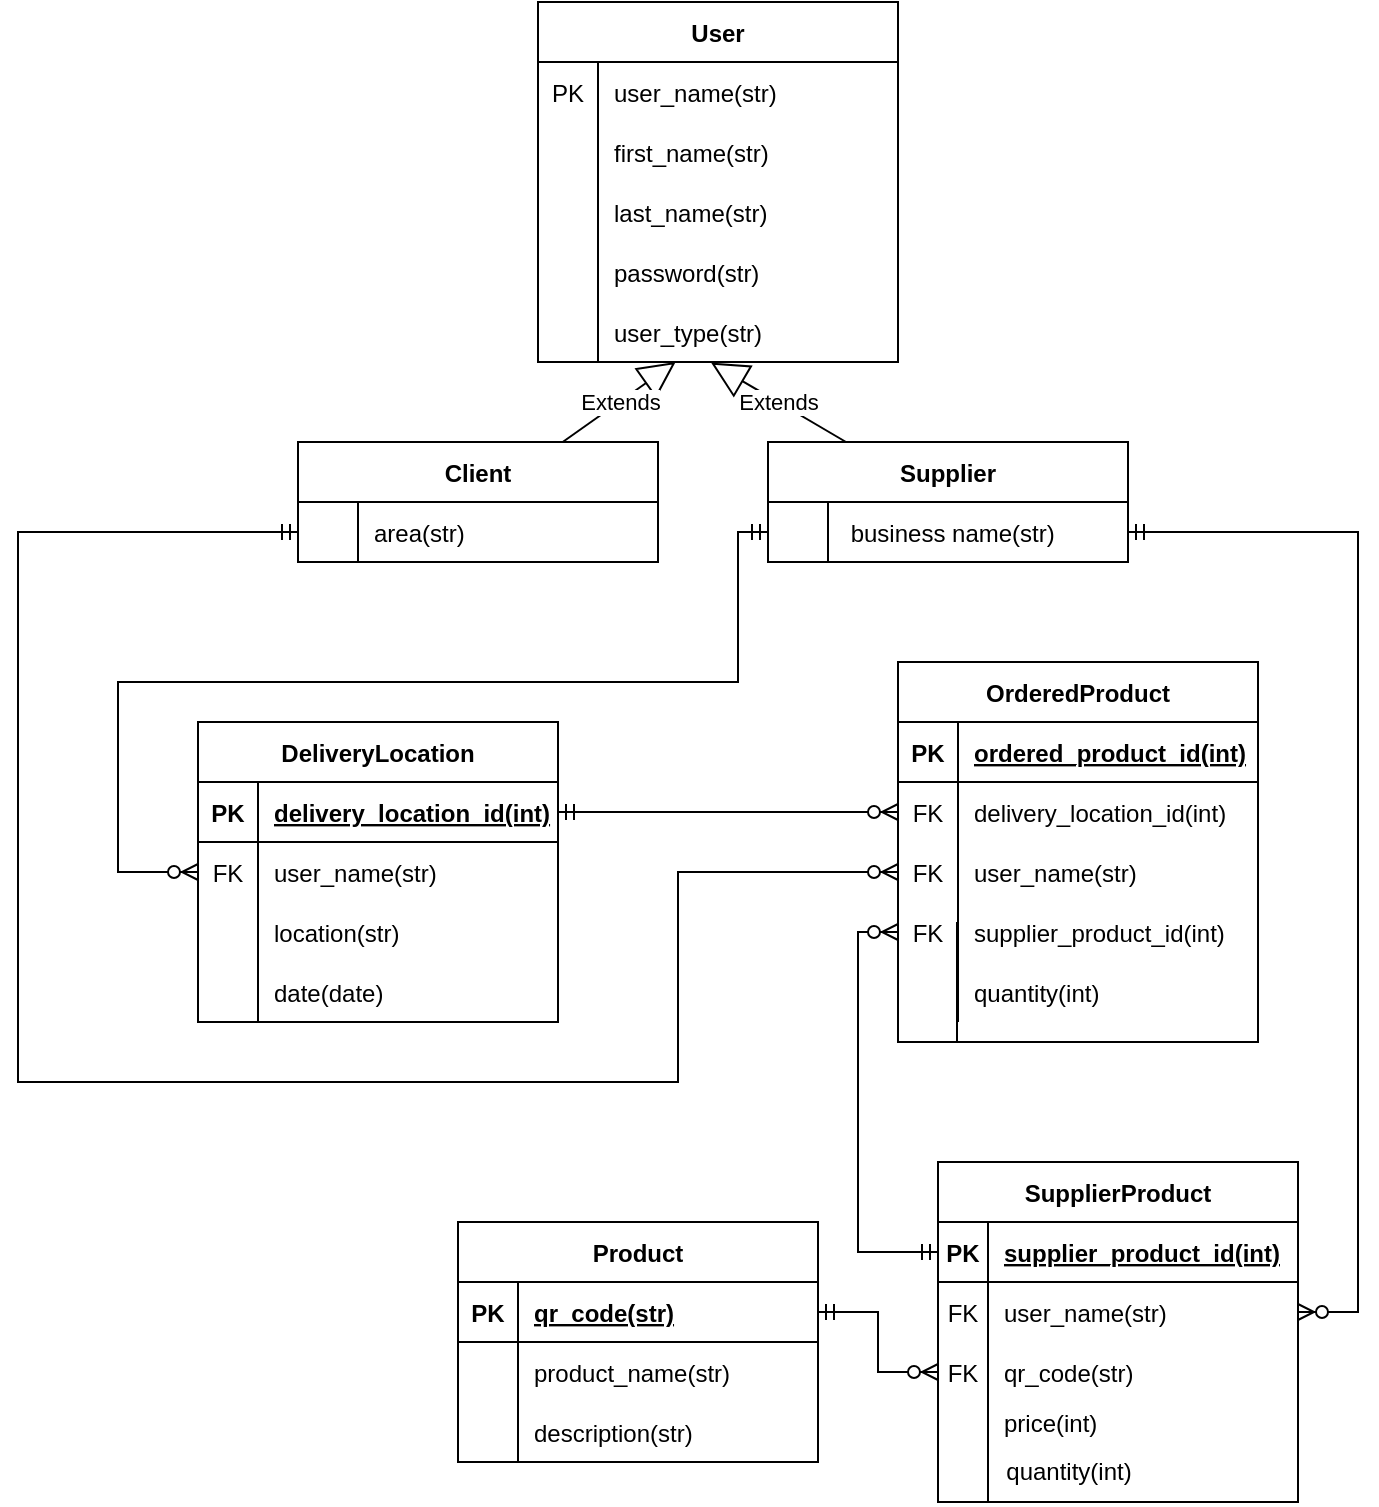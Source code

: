 <mxfile version="20.6.0" type="device"><diagram id="C5RBs43oDa-KdzZeNtuy" name="Page-1"><mxGraphModel dx="1422" dy="737" grid="1" gridSize="10" guides="1" tooltips="1" connect="1" arrows="1" fold="1" page="1" pageScale="1" pageWidth="827" pageHeight="1169" math="0" shadow="0"><root><mxCell id="WIyWlLk6GJQsqaUBKTNV-0"/><mxCell id="WIyWlLk6GJQsqaUBKTNV-1" parent="WIyWlLk6GJQsqaUBKTNV-0"/><mxCell id="vsFPfROxvA9wgRquK9QL-87" value="Product" style="shape=table;startSize=30;container=1;collapsible=1;childLayout=tableLayout;fixedRows=1;rowLines=0;fontStyle=1;align=center;resizeLast=1;" parent="WIyWlLk6GJQsqaUBKTNV-1" vertex="1"><mxGeometry x="340" y="770" width="180" height="120" as="geometry"/></mxCell><mxCell id="vsFPfROxvA9wgRquK9QL-88" value="" style="shape=tableRow;horizontal=0;startSize=0;swimlaneHead=0;swimlaneBody=0;fillColor=none;collapsible=0;dropTarget=0;points=[[0,0.5],[1,0.5]];portConstraint=eastwest;top=0;left=0;right=0;bottom=1;" parent="vsFPfROxvA9wgRquK9QL-87" vertex="1"><mxGeometry y="30" width="180" height="30" as="geometry"/></mxCell><mxCell id="vsFPfROxvA9wgRquK9QL-89" value="PK" style="shape=partialRectangle;connectable=0;fillColor=none;top=0;left=0;bottom=0;right=0;fontStyle=1;overflow=hidden;" parent="vsFPfROxvA9wgRquK9QL-88" vertex="1"><mxGeometry width="30" height="30" as="geometry"><mxRectangle width="30" height="30" as="alternateBounds"/></mxGeometry></mxCell><mxCell id="vsFPfROxvA9wgRquK9QL-90" value="qr_code(str)" style="shape=partialRectangle;connectable=0;fillColor=none;top=0;left=0;bottom=0;right=0;align=left;spacingLeft=6;fontStyle=5;overflow=hidden;" parent="vsFPfROxvA9wgRquK9QL-88" vertex="1"><mxGeometry x="30" width="150" height="30" as="geometry"><mxRectangle width="150" height="30" as="alternateBounds"/></mxGeometry></mxCell><mxCell id="vsFPfROxvA9wgRquK9QL-91" value="" style="shape=tableRow;horizontal=0;startSize=0;swimlaneHead=0;swimlaneBody=0;fillColor=none;collapsible=0;dropTarget=0;points=[[0,0.5],[1,0.5]];portConstraint=eastwest;top=0;left=0;right=0;bottom=0;" parent="vsFPfROxvA9wgRquK9QL-87" vertex="1"><mxGeometry y="60" width="180" height="30" as="geometry"/></mxCell><mxCell id="vsFPfROxvA9wgRquK9QL-92" value="" style="shape=partialRectangle;connectable=0;fillColor=none;top=0;left=0;bottom=0;right=0;editable=1;overflow=hidden;" parent="vsFPfROxvA9wgRquK9QL-91" vertex="1"><mxGeometry width="30" height="30" as="geometry"><mxRectangle width="30" height="30" as="alternateBounds"/></mxGeometry></mxCell><mxCell id="vsFPfROxvA9wgRquK9QL-93" value="product_name(str)" style="shape=partialRectangle;connectable=0;fillColor=none;top=0;left=0;bottom=0;right=0;align=left;spacingLeft=6;overflow=hidden;" parent="vsFPfROxvA9wgRquK9QL-91" vertex="1"><mxGeometry x="30" width="150" height="30" as="geometry"><mxRectangle width="150" height="30" as="alternateBounds"/></mxGeometry></mxCell><mxCell id="vsFPfROxvA9wgRquK9QL-94" value="" style="shape=tableRow;horizontal=0;startSize=0;swimlaneHead=0;swimlaneBody=0;fillColor=none;collapsible=0;dropTarget=0;points=[[0,0.5],[1,0.5]];portConstraint=eastwest;top=0;left=0;right=0;bottom=0;" parent="vsFPfROxvA9wgRquK9QL-87" vertex="1"><mxGeometry y="90" width="180" height="30" as="geometry"/></mxCell><mxCell id="vsFPfROxvA9wgRquK9QL-95" value="" style="shape=partialRectangle;connectable=0;fillColor=none;top=0;left=0;bottom=0;right=0;editable=1;overflow=hidden;" parent="vsFPfROxvA9wgRquK9QL-94" vertex="1"><mxGeometry width="30" height="30" as="geometry"><mxRectangle width="30" height="30" as="alternateBounds"/></mxGeometry></mxCell><mxCell id="vsFPfROxvA9wgRquK9QL-96" value="description(str)" style="shape=partialRectangle;connectable=0;fillColor=none;top=0;left=0;bottom=0;right=0;align=left;spacingLeft=6;overflow=hidden;" parent="vsFPfROxvA9wgRquK9QL-94" vertex="1"><mxGeometry x="30" width="150" height="30" as="geometry"><mxRectangle width="150" height="30" as="alternateBounds"/></mxGeometry></mxCell><mxCell id="vsFPfROxvA9wgRquK9QL-97" value="Client" style="shape=table;startSize=30;container=1;collapsible=1;childLayout=tableLayout;fixedRows=1;rowLines=0;fontStyle=1;align=center;resizeLast=1;" parent="WIyWlLk6GJQsqaUBKTNV-1" vertex="1"><mxGeometry x="260" y="380" width="180" height="60" as="geometry"/></mxCell><mxCell id="vsFPfROxvA9wgRquK9QL-98" value="" style="shape=tableRow;horizontal=0;startSize=0;swimlaneHead=0;swimlaneBody=0;fillColor=none;collapsible=0;dropTarget=0;points=[[0,0.5],[1,0.5]];portConstraint=eastwest;top=0;left=0;right=0;bottom=0;" parent="vsFPfROxvA9wgRquK9QL-97" vertex="1"><mxGeometry y="30" width="180" height="30" as="geometry"/></mxCell><mxCell id="vsFPfROxvA9wgRquK9QL-99" value="" style="shape=partialRectangle;connectable=0;fillColor=none;top=0;left=0;bottom=0;right=0;editable=1;overflow=hidden;" parent="vsFPfROxvA9wgRquK9QL-98" vertex="1"><mxGeometry width="30" height="30" as="geometry"><mxRectangle width="30" height="30" as="alternateBounds"/></mxGeometry></mxCell><mxCell id="vsFPfROxvA9wgRquK9QL-100" value="area(str)" style="shape=partialRectangle;connectable=0;fillColor=none;top=0;left=0;bottom=0;right=0;align=left;spacingLeft=6;overflow=hidden;" parent="vsFPfROxvA9wgRquK9QL-98" vertex="1"><mxGeometry x="30" width="150" height="30" as="geometry"><mxRectangle width="150" height="30" as="alternateBounds"/></mxGeometry></mxCell><mxCell id="vsFPfROxvA9wgRquK9QL-101" value="SupplierProduct" style="shape=table;startSize=30;container=1;collapsible=1;childLayout=tableLayout;fixedRows=1;rowLines=0;fontStyle=1;align=center;resizeLast=1;" parent="WIyWlLk6GJQsqaUBKTNV-1" vertex="1"><mxGeometry x="580" y="740" width="180" height="170" as="geometry"/></mxCell><mxCell id="vsFPfROxvA9wgRquK9QL-102" value="" style="shape=tableRow;horizontal=0;startSize=0;swimlaneHead=0;swimlaneBody=0;fillColor=none;collapsible=0;dropTarget=0;points=[[0,0.5],[1,0.5]];portConstraint=eastwest;top=0;left=0;right=0;bottom=1;" parent="vsFPfROxvA9wgRquK9QL-101" vertex="1"><mxGeometry y="30" width="180" height="30" as="geometry"/></mxCell><mxCell id="vsFPfROxvA9wgRquK9QL-103" value="PK" style="shape=partialRectangle;connectable=0;fillColor=none;top=0;left=0;bottom=0;right=0;fontStyle=1;overflow=hidden;" parent="vsFPfROxvA9wgRquK9QL-102" vertex="1"><mxGeometry width="25" height="30" as="geometry"><mxRectangle width="25" height="30" as="alternateBounds"/></mxGeometry></mxCell><mxCell id="vsFPfROxvA9wgRquK9QL-104" value="supplier_product_id(int)" style="shape=partialRectangle;connectable=0;fillColor=none;top=0;left=0;bottom=0;right=0;align=left;spacingLeft=6;fontStyle=5;overflow=hidden;" parent="vsFPfROxvA9wgRquK9QL-102" vertex="1"><mxGeometry x="25" width="155" height="30" as="geometry"><mxRectangle width="155" height="30" as="alternateBounds"/></mxGeometry></mxCell><mxCell id="vsFPfROxvA9wgRquK9QL-105" value="" style="shape=tableRow;horizontal=0;startSize=0;swimlaneHead=0;swimlaneBody=0;fillColor=none;collapsible=0;dropTarget=0;points=[[0,0.5],[1,0.5]];portConstraint=eastwest;top=0;left=0;right=0;bottom=0;" parent="vsFPfROxvA9wgRquK9QL-101" vertex="1"><mxGeometry y="60" width="180" height="30" as="geometry"/></mxCell><mxCell id="vsFPfROxvA9wgRquK9QL-106" value="FK" style="shape=partialRectangle;connectable=0;fillColor=none;top=0;left=0;bottom=0;right=0;editable=1;overflow=hidden;" parent="vsFPfROxvA9wgRquK9QL-105" vertex="1"><mxGeometry width="25" height="30" as="geometry"><mxRectangle width="25" height="30" as="alternateBounds"/></mxGeometry></mxCell><mxCell id="vsFPfROxvA9wgRquK9QL-107" value="user_name(str)" style="shape=partialRectangle;connectable=0;fillColor=none;top=0;left=0;bottom=0;right=0;align=left;spacingLeft=6;overflow=hidden;" parent="vsFPfROxvA9wgRquK9QL-105" vertex="1"><mxGeometry x="25" width="155" height="30" as="geometry"><mxRectangle width="155" height="30" as="alternateBounds"/></mxGeometry></mxCell><mxCell id="vsFPfROxvA9wgRquK9QL-108" value="" style="shape=tableRow;horizontal=0;startSize=0;swimlaneHead=0;swimlaneBody=0;fillColor=none;collapsible=0;dropTarget=0;points=[[0,0.5],[1,0.5]];portConstraint=eastwest;top=0;left=0;right=0;bottom=0;" parent="vsFPfROxvA9wgRquK9QL-101" vertex="1"><mxGeometry y="90" width="180" height="30" as="geometry"/></mxCell><mxCell id="vsFPfROxvA9wgRquK9QL-109" value="FK" style="shape=partialRectangle;connectable=0;fillColor=none;top=0;left=0;bottom=0;right=0;editable=1;overflow=hidden;" parent="vsFPfROxvA9wgRquK9QL-108" vertex="1"><mxGeometry width="25" height="30" as="geometry"><mxRectangle width="25" height="30" as="alternateBounds"/></mxGeometry></mxCell><mxCell id="vsFPfROxvA9wgRquK9QL-110" value="qr_code(str)" style="shape=partialRectangle;connectable=0;fillColor=none;top=0;left=0;bottom=0;right=0;align=left;spacingLeft=6;overflow=hidden;" parent="vsFPfROxvA9wgRquK9QL-108" vertex="1"><mxGeometry x="25" width="155" height="30" as="geometry"><mxRectangle width="155" height="30" as="alternateBounds"/></mxGeometry></mxCell><mxCell id="vsFPfROxvA9wgRquK9QL-111" value="" style="shape=tableRow;horizontal=0;startSize=0;swimlaneHead=0;swimlaneBody=0;fillColor=none;collapsible=0;dropTarget=0;points=[[0,0.5],[1,0.5]];portConstraint=eastwest;top=0;left=0;right=0;bottom=0;" parent="vsFPfROxvA9wgRquK9QL-101" vertex="1"><mxGeometry y="120" width="180" height="20" as="geometry"/></mxCell><mxCell id="vsFPfROxvA9wgRquK9QL-112" value="" style="shape=partialRectangle;connectable=0;fillColor=none;top=0;left=0;bottom=0;right=0;editable=1;overflow=hidden;" parent="vsFPfROxvA9wgRquK9QL-111" vertex="1"><mxGeometry width="25" height="20" as="geometry"><mxRectangle width="25" height="20" as="alternateBounds"/></mxGeometry></mxCell><mxCell id="vsFPfROxvA9wgRquK9QL-113" value="price(int)" style="shape=partialRectangle;connectable=0;fillColor=none;top=0;left=0;bottom=0;right=0;align=left;spacingLeft=6;overflow=hidden;" parent="vsFPfROxvA9wgRquK9QL-111" vertex="1"><mxGeometry x="25" width="155" height="20" as="geometry"><mxRectangle width="155" height="20" as="alternateBounds"/></mxGeometry></mxCell><mxCell id="vsFPfROxvA9wgRquK9QL-114" value="DeliveryLocation" style="shape=table;startSize=30;container=1;collapsible=1;childLayout=tableLayout;fixedRows=1;rowLines=0;fontStyle=1;align=center;resizeLast=1;" parent="WIyWlLk6GJQsqaUBKTNV-1" vertex="1"><mxGeometry x="210" y="520" width="180" height="150" as="geometry"/></mxCell><mxCell id="vsFPfROxvA9wgRquK9QL-115" value="" style="shape=tableRow;horizontal=0;startSize=0;swimlaneHead=0;swimlaneBody=0;fillColor=none;collapsible=0;dropTarget=0;points=[[0,0.5],[1,0.5]];portConstraint=eastwest;top=0;left=0;right=0;bottom=1;" parent="vsFPfROxvA9wgRquK9QL-114" vertex="1"><mxGeometry y="30" width="180" height="30" as="geometry"/></mxCell><mxCell id="vsFPfROxvA9wgRquK9QL-116" value="PK" style="shape=partialRectangle;connectable=0;fillColor=none;top=0;left=0;bottom=0;right=0;fontStyle=1;overflow=hidden;" parent="vsFPfROxvA9wgRquK9QL-115" vertex="1"><mxGeometry width="30" height="30" as="geometry"><mxRectangle width="30" height="30" as="alternateBounds"/></mxGeometry></mxCell><mxCell id="vsFPfROxvA9wgRquK9QL-117" value="delivery_location_id(int)" style="shape=partialRectangle;connectable=0;fillColor=none;top=0;left=0;bottom=0;right=0;align=left;spacingLeft=6;fontStyle=5;overflow=hidden;" parent="vsFPfROxvA9wgRquK9QL-115" vertex="1"><mxGeometry x="30" width="150" height="30" as="geometry"><mxRectangle width="150" height="30" as="alternateBounds"/></mxGeometry></mxCell><mxCell id="vsFPfROxvA9wgRquK9QL-118" value="" style="shape=tableRow;horizontal=0;startSize=0;swimlaneHead=0;swimlaneBody=0;fillColor=none;collapsible=0;dropTarget=0;points=[[0,0.5],[1,0.5]];portConstraint=eastwest;top=0;left=0;right=0;bottom=0;" parent="vsFPfROxvA9wgRquK9QL-114" vertex="1"><mxGeometry y="60" width="180" height="30" as="geometry"/></mxCell><mxCell id="vsFPfROxvA9wgRquK9QL-119" value="FK" style="shape=partialRectangle;connectable=0;fillColor=none;top=0;left=0;bottom=0;right=0;editable=1;overflow=hidden;" parent="vsFPfROxvA9wgRquK9QL-118" vertex="1"><mxGeometry width="30" height="30" as="geometry"><mxRectangle width="30" height="30" as="alternateBounds"/></mxGeometry></mxCell><mxCell id="vsFPfROxvA9wgRquK9QL-120" value="user_name(str)" style="shape=partialRectangle;connectable=0;fillColor=none;top=0;left=0;bottom=0;right=0;align=left;spacingLeft=6;overflow=hidden;" parent="vsFPfROxvA9wgRquK9QL-118" vertex="1"><mxGeometry x="30" width="150" height="30" as="geometry"><mxRectangle width="150" height="30" as="alternateBounds"/></mxGeometry></mxCell><mxCell id="vsFPfROxvA9wgRquK9QL-121" value="" style="shape=tableRow;horizontal=0;startSize=0;swimlaneHead=0;swimlaneBody=0;fillColor=none;collapsible=0;dropTarget=0;points=[[0,0.5],[1,0.5]];portConstraint=eastwest;top=0;left=0;right=0;bottom=0;" parent="vsFPfROxvA9wgRquK9QL-114" vertex="1"><mxGeometry y="90" width="180" height="30" as="geometry"/></mxCell><mxCell id="vsFPfROxvA9wgRquK9QL-122" value="" style="shape=partialRectangle;connectable=0;fillColor=none;top=0;left=0;bottom=0;right=0;editable=1;overflow=hidden;" parent="vsFPfROxvA9wgRquK9QL-121" vertex="1"><mxGeometry width="30" height="30" as="geometry"><mxRectangle width="30" height="30" as="alternateBounds"/></mxGeometry></mxCell><mxCell id="vsFPfROxvA9wgRquK9QL-123" value="location(str)" style="shape=partialRectangle;connectable=0;fillColor=none;top=0;left=0;bottom=0;right=0;align=left;spacingLeft=6;overflow=hidden;" parent="vsFPfROxvA9wgRquK9QL-121" vertex="1"><mxGeometry x="30" width="150" height="30" as="geometry"><mxRectangle width="150" height="30" as="alternateBounds"/></mxGeometry></mxCell><mxCell id="vsFPfROxvA9wgRquK9QL-124" value="" style="shape=tableRow;horizontal=0;startSize=0;swimlaneHead=0;swimlaneBody=0;fillColor=none;collapsible=0;dropTarget=0;points=[[0,0.5],[1,0.5]];portConstraint=eastwest;top=0;left=0;right=0;bottom=0;" parent="vsFPfROxvA9wgRquK9QL-114" vertex="1"><mxGeometry y="120" width="180" height="30" as="geometry"/></mxCell><mxCell id="vsFPfROxvA9wgRquK9QL-125" value="" style="shape=partialRectangle;connectable=0;fillColor=none;top=0;left=0;bottom=0;right=0;editable=1;overflow=hidden;" parent="vsFPfROxvA9wgRquK9QL-124" vertex="1"><mxGeometry width="30" height="30" as="geometry"><mxRectangle width="30" height="30" as="alternateBounds"/></mxGeometry></mxCell><mxCell id="vsFPfROxvA9wgRquK9QL-126" value="date(date)" style="shape=partialRectangle;connectable=0;fillColor=none;top=0;left=0;bottom=0;right=0;align=left;spacingLeft=6;overflow=hidden;" parent="vsFPfROxvA9wgRquK9QL-124" vertex="1"><mxGeometry x="30" width="150" height="30" as="geometry"><mxRectangle width="150" height="30" as="alternateBounds"/></mxGeometry></mxCell><mxCell id="vsFPfROxvA9wgRquK9QL-127" value="OrderedProduct" style="shape=table;startSize=30;container=1;collapsible=1;childLayout=tableLayout;fixedRows=1;rowLines=0;fontStyle=1;align=center;resizeLast=1;" parent="WIyWlLk6GJQsqaUBKTNV-1" vertex="1"><mxGeometry x="560" y="490" width="180" height="190" as="geometry"/></mxCell><mxCell id="vsFPfROxvA9wgRquK9QL-128" value="" style="shape=tableRow;horizontal=0;startSize=0;swimlaneHead=0;swimlaneBody=0;fillColor=none;collapsible=0;dropTarget=0;points=[[0,0.5],[1,0.5]];portConstraint=eastwest;top=0;left=0;right=0;bottom=1;" parent="vsFPfROxvA9wgRquK9QL-127" vertex="1"><mxGeometry y="30" width="180" height="30" as="geometry"/></mxCell><mxCell id="vsFPfROxvA9wgRquK9QL-129" value="PK" style="shape=partialRectangle;connectable=0;fillColor=none;top=0;left=0;bottom=0;right=0;fontStyle=1;overflow=hidden;" parent="vsFPfROxvA9wgRquK9QL-128" vertex="1"><mxGeometry width="30" height="30" as="geometry"><mxRectangle width="30" height="30" as="alternateBounds"/></mxGeometry></mxCell><mxCell id="vsFPfROxvA9wgRquK9QL-130" value="ordered_product_id(int)" style="shape=partialRectangle;connectable=0;fillColor=none;top=0;left=0;bottom=0;right=0;align=left;spacingLeft=6;fontStyle=5;overflow=hidden;" parent="vsFPfROxvA9wgRquK9QL-128" vertex="1"><mxGeometry x="30" width="150" height="30" as="geometry"><mxRectangle width="150" height="30" as="alternateBounds"/></mxGeometry></mxCell><mxCell id="vsFPfROxvA9wgRquK9QL-131" value="" style="shape=tableRow;horizontal=0;startSize=0;swimlaneHead=0;swimlaneBody=0;fillColor=none;collapsible=0;dropTarget=0;points=[[0,0.5],[1,0.5]];portConstraint=eastwest;top=0;left=0;right=0;bottom=0;" parent="vsFPfROxvA9wgRquK9QL-127" vertex="1"><mxGeometry y="60" width="180" height="30" as="geometry"/></mxCell><mxCell id="vsFPfROxvA9wgRquK9QL-132" value="FK" style="shape=partialRectangle;connectable=0;fillColor=none;top=0;left=0;bottom=0;right=0;editable=1;overflow=hidden;" parent="vsFPfROxvA9wgRquK9QL-131" vertex="1"><mxGeometry width="30" height="30" as="geometry"><mxRectangle width="30" height="30" as="alternateBounds"/></mxGeometry></mxCell><mxCell id="vsFPfROxvA9wgRquK9QL-133" value="delivery_location_id(int)" style="shape=partialRectangle;connectable=0;fillColor=none;top=0;left=0;bottom=0;right=0;align=left;spacingLeft=6;overflow=hidden;" parent="vsFPfROxvA9wgRquK9QL-131" vertex="1"><mxGeometry x="30" width="150" height="30" as="geometry"><mxRectangle width="150" height="30" as="alternateBounds"/></mxGeometry></mxCell><mxCell id="vsFPfROxvA9wgRquK9QL-134" value="" style="shape=tableRow;horizontal=0;startSize=0;swimlaneHead=0;swimlaneBody=0;fillColor=none;collapsible=0;dropTarget=0;points=[[0,0.5],[1,0.5]];portConstraint=eastwest;top=0;left=0;right=0;bottom=0;" parent="vsFPfROxvA9wgRquK9QL-127" vertex="1"><mxGeometry y="90" width="180" height="30" as="geometry"/></mxCell><mxCell id="vsFPfROxvA9wgRquK9QL-135" value="FK" style="shape=partialRectangle;connectable=0;fillColor=none;top=0;left=0;bottom=0;right=0;editable=1;overflow=hidden;" parent="vsFPfROxvA9wgRquK9QL-134" vertex="1"><mxGeometry width="30" height="30" as="geometry"><mxRectangle width="30" height="30" as="alternateBounds"/></mxGeometry></mxCell><mxCell id="vsFPfROxvA9wgRquK9QL-136" value="user_name(str)" style="shape=partialRectangle;connectable=0;fillColor=none;top=0;left=0;bottom=0;right=0;align=left;spacingLeft=6;overflow=hidden;" parent="vsFPfROxvA9wgRquK9QL-134" vertex="1"><mxGeometry x="30" width="150" height="30" as="geometry"><mxRectangle width="150" height="30" as="alternateBounds"/></mxGeometry></mxCell><mxCell id="vsFPfROxvA9wgRquK9QL-137" value="" style="shape=tableRow;horizontal=0;startSize=0;swimlaneHead=0;swimlaneBody=0;fillColor=none;collapsible=0;dropTarget=0;points=[[0,0.5],[1,0.5]];portConstraint=eastwest;top=0;left=0;right=0;bottom=0;" parent="vsFPfROxvA9wgRquK9QL-127" vertex="1"><mxGeometry y="120" width="180" height="30" as="geometry"/></mxCell><mxCell id="vsFPfROxvA9wgRquK9QL-138" value="FK" style="shape=partialRectangle;connectable=0;fillColor=none;top=0;left=0;bottom=0;right=0;editable=1;overflow=hidden;" parent="vsFPfROxvA9wgRquK9QL-137" vertex="1"><mxGeometry width="30" height="30" as="geometry"><mxRectangle width="30" height="30" as="alternateBounds"/></mxGeometry></mxCell><mxCell id="vsFPfROxvA9wgRquK9QL-139" value="supplier_product_id(int)" style="shape=partialRectangle;connectable=0;fillColor=none;top=0;left=0;bottom=0;right=0;align=left;spacingLeft=6;overflow=hidden;" parent="vsFPfROxvA9wgRquK9QL-137" vertex="1"><mxGeometry x="30" width="150" height="30" as="geometry"><mxRectangle width="150" height="30" as="alternateBounds"/></mxGeometry></mxCell><mxCell id="vsFPfROxvA9wgRquK9QL-140" value="" style="shape=tableRow;horizontal=0;startSize=0;swimlaneHead=0;swimlaneBody=0;fillColor=none;collapsible=0;dropTarget=0;points=[[0,0.5],[1,0.5]];portConstraint=eastwest;top=0;left=0;right=0;bottom=0;" parent="vsFPfROxvA9wgRquK9QL-127" vertex="1"><mxGeometry y="150" width="180" height="30" as="geometry"/></mxCell><mxCell id="vsFPfROxvA9wgRquK9QL-141" value="" style="shape=partialRectangle;connectable=0;fillColor=none;top=0;left=0;bottom=0;right=0;editable=1;overflow=hidden;" parent="vsFPfROxvA9wgRquK9QL-140" vertex="1"><mxGeometry width="30" height="30" as="geometry"><mxRectangle width="30" height="30" as="alternateBounds"/></mxGeometry></mxCell><mxCell id="vsFPfROxvA9wgRquK9QL-142" value="quantity(int)" style="shape=partialRectangle;connectable=0;fillColor=none;top=0;left=0;bottom=0;right=0;align=left;spacingLeft=6;overflow=hidden;" parent="vsFPfROxvA9wgRquK9QL-140" vertex="1"><mxGeometry x="30" width="150" height="30" as="geometry"><mxRectangle width="150" height="30" as="alternateBounds"/></mxGeometry></mxCell><mxCell id="vsFPfROxvA9wgRquK9QL-143" value="quantity(int)" style="text;html=1;align=center;verticalAlign=middle;resizable=0;points=[];autosize=1;strokeColor=none;fillColor=none;" parent="WIyWlLk6GJQsqaUBKTNV-1" vertex="1"><mxGeometry x="600" y="880" width="90" height="30" as="geometry"/></mxCell><mxCell id="vsFPfROxvA9wgRquK9QL-144" value="" style="fontSize=12;html=1;endArrow=ERzeroToMany;startArrow=ERmandOne;rounded=0;exitX=1;exitY=0.5;exitDx=0;exitDy=0;entryX=0;entryY=0.5;entryDx=0;entryDy=0;" parent="WIyWlLk6GJQsqaUBKTNV-1" source="vsFPfROxvA9wgRquK9QL-115" target="vsFPfROxvA9wgRquK9QL-131" edge="1"><mxGeometry width="100" height="100" relative="1" as="geometry"><mxPoint x="540" y="590" as="sourcePoint"/><mxPoint x="540" y="630" as="targetPoint"/><Array as="points"><mxPoint x="430" y="565"/><mxPoint x="500" y="565"/></Array></mxGeometry></mxCell><mxCell id="vsFPfROxvA9wgRquK9QL-145" value="User" style="shape=table;startSize=30;container=1;collapsible=1;childLayout=tableLayout;fixedRows=1;rowLines=0;fontStyle=1;align=center;resizeLast=1;" parent="WIyWlLk6GJQsqaUBKTNV-1" vertex="1"><mxGeometry x="380" y="160" width="180" height="180" as="geometry"/></mxCell><mxCell id="vsFPfROxvA9wgRquK9QL-146" value="" style="shape=tableRow;horizontal=0;startSize=0;swimlaneHead=0;swimlaneBody=0;fillColor=none;collapsible=0;dropTarget=0;points=[[0,0.5],[1,0.5]];portConstraint=eastwest;top=0;left=0;right=0;bottom=0;" parent="vsFPfROxvA9wgRquK9QL-145" vertex="1"><mxGeometry y="30" width="180" height="30" as="geometry"/></mxCell><mxCell id="vsFPfROxvA9wgRquK9QL-147" value="PK" style="shape=partialRectangle;connectable=0;fillColor=none;top=0;left=0;bottom=0;right=0;editable=1;overflow=hidden;" parent="vsFPfROxvA9wgRquK9QL-146" vertex="1"><mxGeometry width="30" height="30" as="geometry"><mxRectangle width="30" height="30" as="alternateBounds"/></mxGeometry></mxCell><mxCell id="vsFPfROxvA9wgRquK9QL-148" value="user_name(str)" style="shape=partialRectangle;connectable=0;fillColor=none;top=0;left=0;bottom=0;right=0;align=left;spacingLeft=6;overflow=hidden;" parent="vsFPfROxvA9wgRquK9QL-146" vertex="1"><mxGeometry x="30" width="150" height="30" as="geometry"><mxRectangle width="150" height="30" as="alternateBounds"/></mxGeometry></mxCell><mxCell id="vsFPfROxvA9wgRquK9QL-149" value="" style="shape=tableRow;horizontal=0;startSize=0;swimlaneHead=0;swimlaneBody=0;fillColor=none;collapsible=0;dropTarget=0;points=[[0,0.5],[1,0.5]];portConstraint=eastwest;top=0;left=0;right=0;bottom=0;" parent="vsFPfROxvA9wgRquK9QL-145" vertex="1"><mxGeometry y="60" width="180" height="30" as="geometry"/></mxCell><mxCell id="vsFPfROxvA9wgRquK9QL-150" value="" style="shape=partialRectangle;connectable=0;fillColor=none;top=0;left=0;bottom=0;right=0;editable=1;overflow=hidden;" parent="vsFPfROxvA9wgRquK9QL-149" vertex="1"><mxGeometry width="30" height="30" as="geometry"><mxRectangle width="30" height="30" as="alternateBounds"/></mxGeometry></mxCell><mxCell id="vsFPfROxvA9wgRquK9QL-151" value="first_name(str)" style="shape=partialRectangle;connectable=0;fillColor=none;top=0;left=0;bottom=0;right=0;align=left;spacingLeft=6;overflow=hidden;" parent="vsFPfROxvA9wgRquK9QL-149" vertex="1"><mxGeometry x="30" width="150" height="30" as="geometry"><mxRectangle width="150" height="30" as="alternateBounds"/></mxGeometry></mxCell><mxCell id="vsFPfROxvA9wgRquK9QL-152" value="" style="shape=tableRow;horizontal=0;startSize=0;swimlaneHead=0;swimlaneBody=0;fillColor=none;collapsible=0;dropTarget=0;points=[[0,0.5],[1,0.5]];portConstraint=eastwest;top=0;left=0;right=0;bottom=0;" parent="vsFPfROxvA9wgRquK9QL-145" vertex="1"><mxGeometry y="90" width="180" height="30" as="geometry"/></mxCell><mxCell id="vsFPfROxvA9wgRquK9QL-153" value="" style="shape=partialRectangle;connectable=0;fillColor=none;top=0;left=0;bottom=0;right=0;editable=1;overflow=hidden;" parent="vsFPfROxvA9wgRquK9QL-152" vertex="1"><mxGeometry width="30" height="30" as="geometry"><mxRectangle width="30" height="30" as="alternateBounds"/></mxGeometry></mxCell><mxCell id="vsFPfROxvA9wgRquK9QL-154" value="last_name(str)" style="shape=partialRectangle;connectable=0;fillColor=none;top=0;left=0;bottom=0;right=0;align=left;spacingLeft=6;overflow=hidden;" parent="vsFPfROxvA9wgRquK9QL-152" vertex="1"><mxGeometry x="30" width="150" height="30" as="geometry"><mxRectangle width="150" height="30" as="alternateBounds"/></mxGeometry></mxCell><mxCell id="vsFPfROxvA9wgRquK9QL-155" value="" style="shape=tableRow;horizontal=0;startSize=0;swimlaneHead=0;swimlaneBody=0;fillColor=none;collapsible=0;dropTarget=0;points=[[0,0.5],[1,0.5]];portConstraint=eastwest;top=0;left=0;right=0;bottom=0;" parent="vsFPfROxvA9wgRquK9QL-145" vertex="1"><mxGeometry y="120" width="180" height="30" as="geometry"/></mxCell><mxCell id="vsFPfROxvA9wgRquK9QL-156" value="" style="shape=partialRectangle;connectable=0;fillColor=none;top=0;left=0;bottom=0;right=0;editable=1;overflow=hidden;" parent="vsFPfROxvA9wgRquK9QL-155" vertex="1"><mxGeometry width="30" height="30" as="geometry"><mxRectangle width="30" height="30" as="alternateBounds"/></mxGeometry></mxCell><mxCell id="vsFPfROxvA9wgRquK9QL-157" value="password(str)" style="shape=partialRectangle;connectable=0;fillColor=none;top=0;left=0;bottom=0;right=0;align=left;spacingLeft=6;overflow=hidden;" parent="vsFPfROxvA9wgRquK9QL-155" vertex="1"><mxGeometry x="30" width="150" height="30" as="geometry"><mxRectangle width="150" height="30" as="alternateBounds"/></mxGeometry></mxCell><mxCell id="vsFPfROxvA9wgRquK9QL-158" value="" style="shape=tableRow;horizontal=0;startSize=0;swimlaneHead=0;swimlaneBody=0;fillColor=none;collapsible=0;dropTarget=0;points=[[0,0.5],[1,0.5]];portConstraint=eastwest;top=0;left=0;right=0;bottom=0;" parent="vsFPfROxvA9wgRquK9QL-145" vertex="1"><mxGeometry y="150" width="180" height="30" as="geometry"/></mxCell><mxCell id="vsFPfROxvA9wgRquK9QL-159" value="" style="shape=partialRectangle;connectable=0;fillColor=none;top=0;left=0;bottom=0;right=0;editable=1;overflow=hidden;" parent="vsFPfROxvA9wgRquK9QL-158" vertex="1"><mxGeometry width="30" height="30" as="geometry"><mxRectangle width="30" height="30" as="alternateBounds"/></mxGeometry></mxCell><mxCell id="vsFPfROxvA9wgRquK9QL-160" value="user_type(str)" style="shape=partialRectangle;connectable=0;fillColor=none;top=0;left=0;bottom=0;right=0;align=left;spacingLeft=6;overflow=hidden;" parent="vsFPfROxvA9wgRquK9QL-158" vertex="1"><mxGeometry x="30" width="150" height="30" as="geometry"><mxRectangle width="150" height="30" as="alternateBounds"/></mxGeometry></mxCell><mxCell id="vsFPfROxvA9wgRquK9QL-161" value="" style="endArrow=none;html=1;rounded=0;curved=1;elbow=vertical;" parent="WIyWlLk6GJQsqaUBKTNV-1" edge="1"><mxGeometry width="50" height="50" relative="1" as="geometry"><mxPoint x="605" y="910" as="sourcePoint"/><mxPoint x="605" y="850" as="targetPoint"/></mxGeometry></mxCell><mxCell id="vsFPfROxvA9wgRquK9QL-162" value="" style="endArrow=none;html=1;rounded=0;curved=1;elbow=vertical;" parent="WIyWlLk6GJQsqaUBKTNV-1" edge="1"><mxGeometry width="50" height="50" relative="1" as="geometry"><mxPoint x="589.5" y="680" as="sourcePoint"/><mxPoint x="589.5" y="620" as="targetPoint"/></mxGeometry></mxCell><mxCell id="vsFPfROxvA9wgRquK9QL-163" value="Supplier" style="shape=table;startSize=30;container=1;collapsible=1;childLayout=tableLayout;fixedRows=1;rowLines=0;fontStyle=1;align=center;resizeLast=1;" parent="WIyWlLk6GJQsqaUBKTNV-1" vertex="1"><mxGeometry x="495" y="380" width="180" height="60" as="geometry"/></mxCell><mxCell id="vsFPfROxvA9wgRquK9QL-164" value="" style="shape=tableRow;horizontal=0;startSize=0;swimlaneHead=0;swimlaneBody=0;fillColor=none;collapsible=0;dropTarget=0;points=[[0,0.5],[1,0.5]];portConstraint=eastwest;top=0;left=0;right=0;bottom=1;" parent="vsFPfROxvA9wgRquK9QL-163" vertex="1"><mxGeometry y="30" width="180" height="30" as="geometry"/></mxCell><mxCell id="vsFPfROxvA9wgRquK9QL-165" value="" style="shape=partialRectangle;connectable=0;fillColor=none;top=0;left=0;bottom=0;right=0;fontStyle=1;overflow=hidden;" parent="vsFPfROxvA9wgRquK9QL-164" vertex="1"><mxGeometry width="30" height="30" as="geometry"><mxRectangle width="30" height="30" as="alternateBounds"/></mxGeometry></mxCell><mxCell id="vsFPfROxvA9wgRquK9QL-166" value=" business name(str)" style="shape=partialRectangle;connectable=0;fillColor=none;top=0;left=0;bottom=0;right=0;align=left;spacingLeft=6;fontStyle=0;overflow=hidden;" parent="vsFPfROxvA9wgRquK9QL-164" vertex="1"><mxGeometry x="30" width="150" height="30" as="geometry"><mxRectangle width="150" height="30" as="alternateBounds"/></mxGeometry></mxCell><mxCell id="vsFPfROxvA9wgRquK9QL-167" value="" style="fontSize=12;html=1;endArrow=ERzeroToMany;startArrow=ERmandOne;rounded=0;entryX=0;entryY=0.5;entryDx=0;entryDy=0;exitX=0;exitY=0.5;exitDx=0;exitDy=0;strokeWidth=1;" parent="WIyWlLk6GJQsqaUBKTNV-1" source="vsFPfROxvA9wgRquK9QL-164" target="vsFPfROxvA9wgRquK9QL-118" edge="1"><mxGeometry width="100" height="100" relative="1" as="geometry"><mxPoint x="250" y="540" as="sourcePoint"/><mxPoint x="350" y="440" as="targetPoint"/><Array as="points"><mxPoint x="480" y="425"/><mxPoint x="480" y="500"/><mxPoint x="170" y="500"/><mxPoint x="170" y="595"/></Array></mxGeometry></mxCell><mxCell id="vsFPfROxvA9wgRquK9QL-168" value="" style="fontSize=12;html=1;endArrow=ERzeroToMany;startArrow=ERmandOne;rounded=0;exitX=0;exitY=0.5;exitDx=0;exitDy=0;entryX=0;entryY=0.5;entryDx=0;entryDy=0;" parent="WIyWlLk6GJQsqaUBKTNV-1" target="vsFPfROxvA9wgRquK9QL-134" edge="1"><mxGeometry width="100" height="100" relative="1" as="geometry"><mxPoint x="260" y="425" as="sourcePoint"/><mxPoint x="530" y="595" as="targetPoint"/><Array as="points"><mxPoint x="120" y="425"/><mxPoint x="120" y="700"/><mxPoint x="450" y="700"/><mxPoint x="450" y="595"/></Array></mxGeometry></mxCell><mxCell id="vsFPfROxvA9wgRquK9QL-169" value="" style="fontSize=12;html=1;endArrow=ERzeroToMany;startArrow=ERmandOne;rounded=0;exitX=0;exitY=0.5;exitDx=0;exitDy=0;entryX=0;entryY=0.5;entryDx=0;entryDy=0;" parent="WIyWlLk6GJQsqaUBKTNV-1" source="vsFPfROxvA9wgRquK9QL-102" target="vsFPfROxvA9wgRquK9QL-137" edge="1"><mxGeometry width="100" height="100" relative="1" as="geometry"><mxPoint x="390" y="910" as="sourcePoint"/><mxPoint x="540" y="620" as="targetPoint"/><Array as="points"><mxPoint x="540" y="785"/><mxPoint x="540" y="625"/></Array></mxGeometry></mxCell><mxCell id="vsFPfROxvA9wgRquK9QL-170" value="" style="fontSize=12;html=1;endArrow=ERzeroToMany;startArrow=ERmandOne;rounded=0;elbow=vertical;exitX=1;exitY=0.5;exitDx=0;exitDy=0;entryX=1;entryY=0.5;entryDx=0;entryDy=0;targetPerimeterSpacing=0;" parent="WIyWlLk6GJQsqaUBKTNV-1" source="vsFPfROxvA9wgRquK9QL-164" target="vsFPfROxvA9wgRquK9QL-105" edge="1"><mxGeometry width="100" height="100" relative="1" as="geometry"><mxPoint x="740" y="840" as="sourcePoint"/><mxPoint x="750" y="970" as="targetPoint"/><Array as="points"><mxPoint x="790" y="425"/><mxPoint x="790" y="815"/></Array></mxGeometry></mxCell><mxCell id="vsFPfROxvA9wgRquK9QL-171" value="Extends" style="endArrow=block;endSize=16;endFill=0;html=1;rounded=0;" parent="WIyWlLk6GJQsqaUBKTNV-1" source="vsFPfROxvA9wgRquK9QL-97" target="vsFPfROxvA9wgRquK9QL-158" edge="1"><mxGeometry width="160" relative="1" as="geometry"><mxPoint x="290" y="330" as="sourcePoint"/><mxPoint x="450" y="330" as="targetPoint"/></mxGeometry></mxCell><mxCell id="vsFPfROxvA9wgRquK9QL-172" value="Extends" style="endArrow=block;endSize=16;endFill=0;html=1;rounded=0;entryX=0.481;entryY=1.011;entryDx=0;entryDy=0;entryPerimeter=0;" parent="WIyWlLk6GJQsqaUBKTNV-1" source="vsFPfROxvA9wgRquK9QL-163" target="vsFPfROxvA9wgRquK9QL-158" edge="1"><mxGeometry width="160" relative="1" as="geometry"><mxPoint x="490" y="350" as="sourcePoint"/><mxPoint x="650" y="350" as="targetPoint"/></mxGeometry></mxCell><mxCell id="vsFPfROxvA9wgRquK9QL-173" value="" style="edgeStyle=entityRelationEdgeStyle;fontSize=12;html=1;endArrow=ERzeroToMany;startArrow=ERmandOne;rounded=0;entryX=0;entryY=0.5;entryDx=0;entryDy=0;exitX=1;exitY=0.5;exitDx=0;exitDy=0;" parent="WIyWlLk6GJQsqaUBKTNV-1" source="vsFPfROxvA9wgRquK9QL-88" target="vsFPfROxvA9wgRquK9QL-108" edge="1"><mxGeometry width="100" height="100" relative="1" as="geometry"><mxPoint x="190" y="930" as="sourcePoint"/><mxPoint x="290" y="830" as="targetPoint"/></mxGeometry></mxCell></root></mxGraphModel></diagram></mxfile>